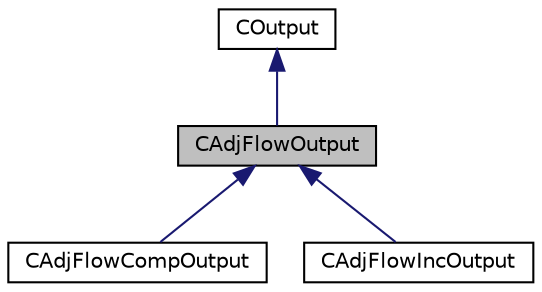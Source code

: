 digraph "CAdjFlowOutput"
{
 // LATEX_PDF_SIZE
  edge [fontname="Helvetica",fontsize="10",labelfontname="Helvetica",labelfontsize="10"];
  node [fontname="Helvetica",fontsize="10",shape=record];
  Node1 [label="CAdjFlowOutput",height=0.2,width=0.4,color="black", fillcolor="grey75", style="filled", fontcolor="black",tooltip="Output class for flow discrete adjoint problems."];
  Node2 -> Node1 [dir="back",color="midnightblue",fontsize="10",style="solid",fontname="Helvetica"];
  Node2 [label="COutput",height=0.2,width=0.4,color="black", fillcolor="white", style="filled",URL="$classCOutput.html",tooltip="Class for writing the convergence history and to write solution data to file."];
  Node1 -> Node3 [dir="back",color="midnightblue",fontsize="10",style="solid",fontname="Helvetica"];
  Node3 [label="CAdjFlowCompOutput",height=0.2,width=0.4,color="black", fillcolor="white", style="filled",URL="$classCAdjFlowCompOutput.html",tooltip="Output class for compressible flow adjoint problems."];
  Node1 -> Node4 [dir="back",color="midnightblue",fontsize="10",style="solid",fontname="Helvetica"];
  Node4 [label="CAdjFlowIncOutput",height=0.2,width=0.4,color="black", fillcolor="white", style="filled",URL="$classCAdjFlowIncOutput.html",tooltip="Output class for incompressible flow discrete adjoint problems."];
}
